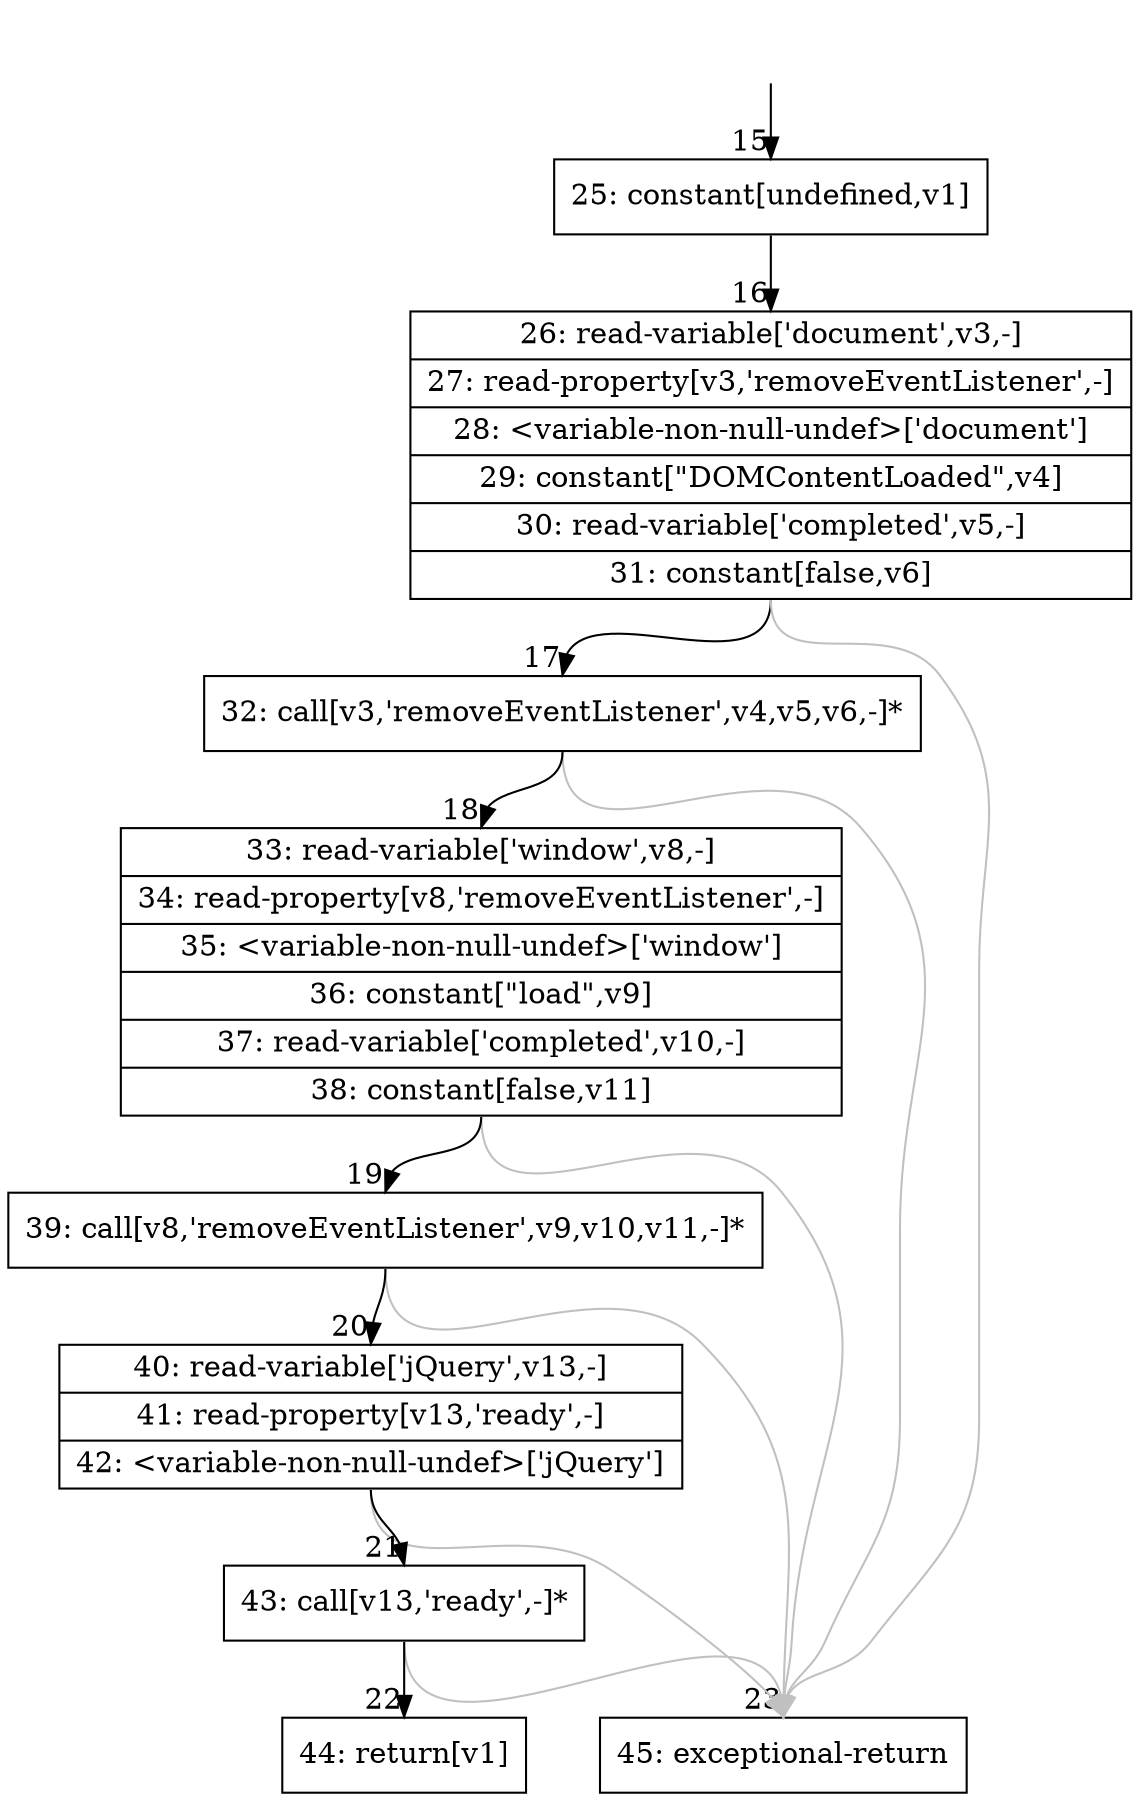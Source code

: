 digraph {
rankdir="TD"
BB_entry4[shape=none,label=""];
BB_entry4 -> BB15 [tailport=s, headport=n, headlabel="    15"]
BB15 [shape=record label="{25: constant[undefined,v1]}" ] 
BB15 -> BB16 [tailport=s, headport=n, headlabel="      16"]
BB16 [shape=record label="{26: read-variable['document',v3,-]|27: read-property[v3,'removeEventListener',-]|28: \<variable-non-null-undef\>['document']|29: constant[\"DOMContentLoaded\",v4]|30: read-variable['completed',v5,-]|31: constant[false,v6]}" ] 
BB16 -> BB17 [tailport=s, headport=n, headlabel="      17"]
BB16 -> BB23 [tailport=s, headport=n, color=gray, headlabel="      23"]
BB17 [shape=record label="{32: call[v3,'removeEventListener',v4,v5,v6,-]*}" ] 
BB17 -> BB18 [tailport=s, headport=n, headlabel="      18"]
BB17 -> BB23 [tailport=s, headport=n, color=gray]
BB18 [shape=record label="{33: read-variable['window',v8,-]|34: read-property[v8,'removeEventListener',-]|35: \<variable-non-null-undef\>['window']|36: constant[\"load\",v9]|37: read-variable['completed',v10,-]|38: constant[false,v11]}" ] 
BB18 -> BB19 [tailport=s, headport=n, headlabel="      19"]
BB18 -> BB23 [tailport=s, headport=n, color=gray]
BB19 [shape=record label="{39: call[v8,'removeEventListener',v9,v10,v11,-]*}" ] 
BB19 -> BB20 [tailport=s, headport=n, headlabel="      20"]
BB19 -> BB23 [tailport=s, headport=n, color=gray]
BB20 [shape=record label="{40: read-variable['jQuery',v13,-]|41: read-property[v13,'ready',-]|42: \<variable-non-null-undef\>['jQuery']}" ] 
BB20 -> BB21 [tailport=s, headport=n, headlabel="      21"]
BB20 -> BB23 [tailport=s, headport=n, color=gray]
BB21 [shape=record label="{43: call[v13,'ready',-]*}" ] 
BB21 -> BB22 [tailport=s, headport=n, headlabel="      22"]
BB21 -> BB23 [tailport=s, headport=n, color=gray]
BB22 [shape=record label="{44: return[v1]}" ] 
BB23 [shape=record label="{45: exceptional-return}" ] 
}
